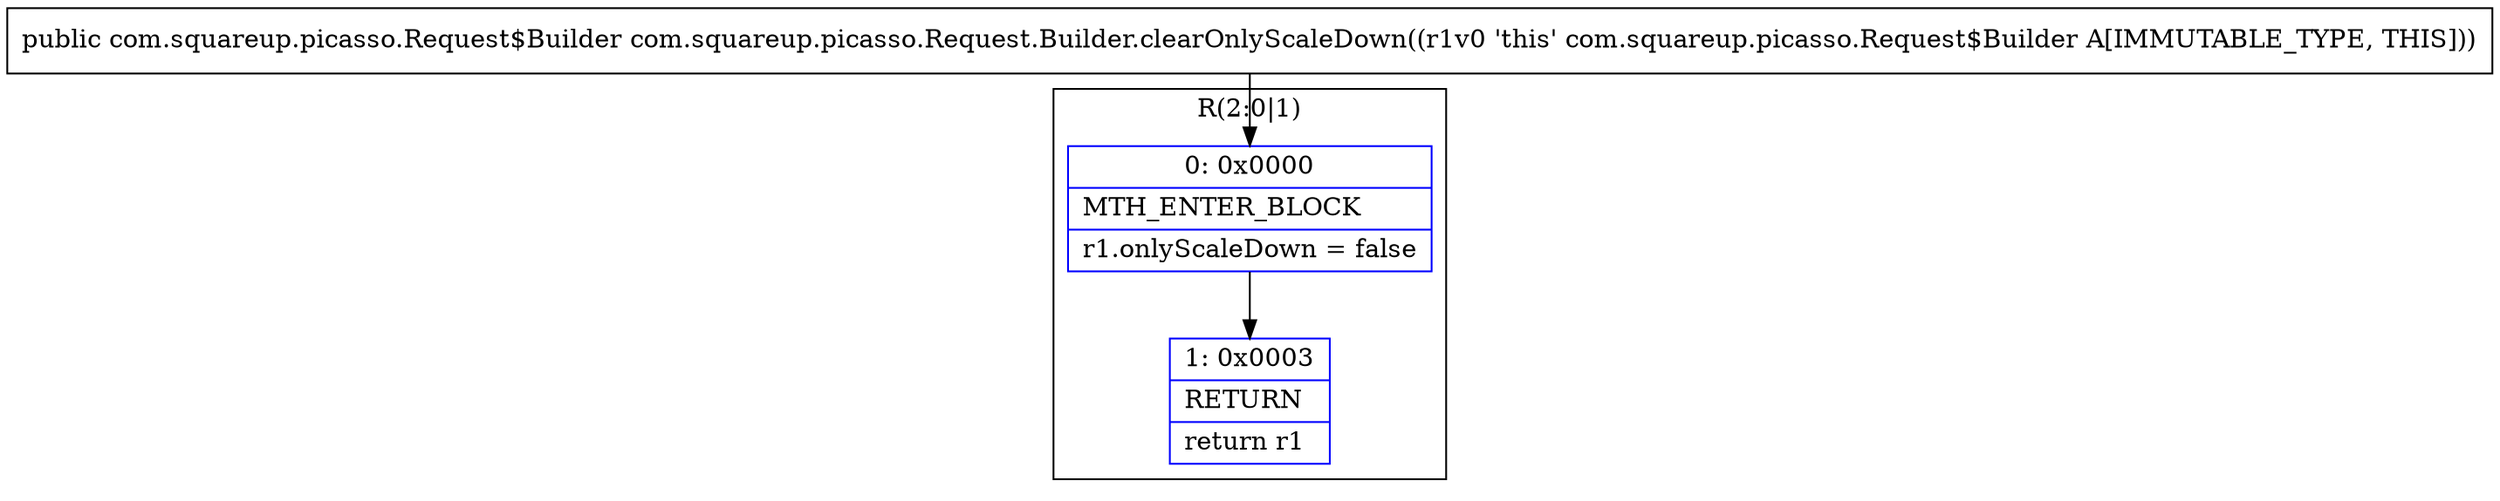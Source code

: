 digraph "CFG forcom.squareup.picasso.Request.Builder.clearOnlyScaleDown()Lcom\/squareup\/picasso\/Request$Builder;" {
subgraph cluster_Region_494634065 {
label = "R(2:0|1)";
node [shape=record,color=blue];
Node_0 [shape=record,label="{0\:\ 0x0000|MTH_ENTER_BLOCK\l|r1.onlyScaleDown = false\l}"];
Node_1 [shape=record,label="{1\:\ 0x0003|RETURN\l|return r1\l}"];
}
MethodNode[shape=record,label="{public com.squareup.picasso.Request$Builder com.squareup.picasso.Request.Builder.clearOnlyScaleDown((r1v0 'this' com.squareup.picasso.Request$Builder A[IMMUTABLE_TYPE, THIS])) }"];
MethodNode -> Node_0;
Node_0 -> Node_1;
}


